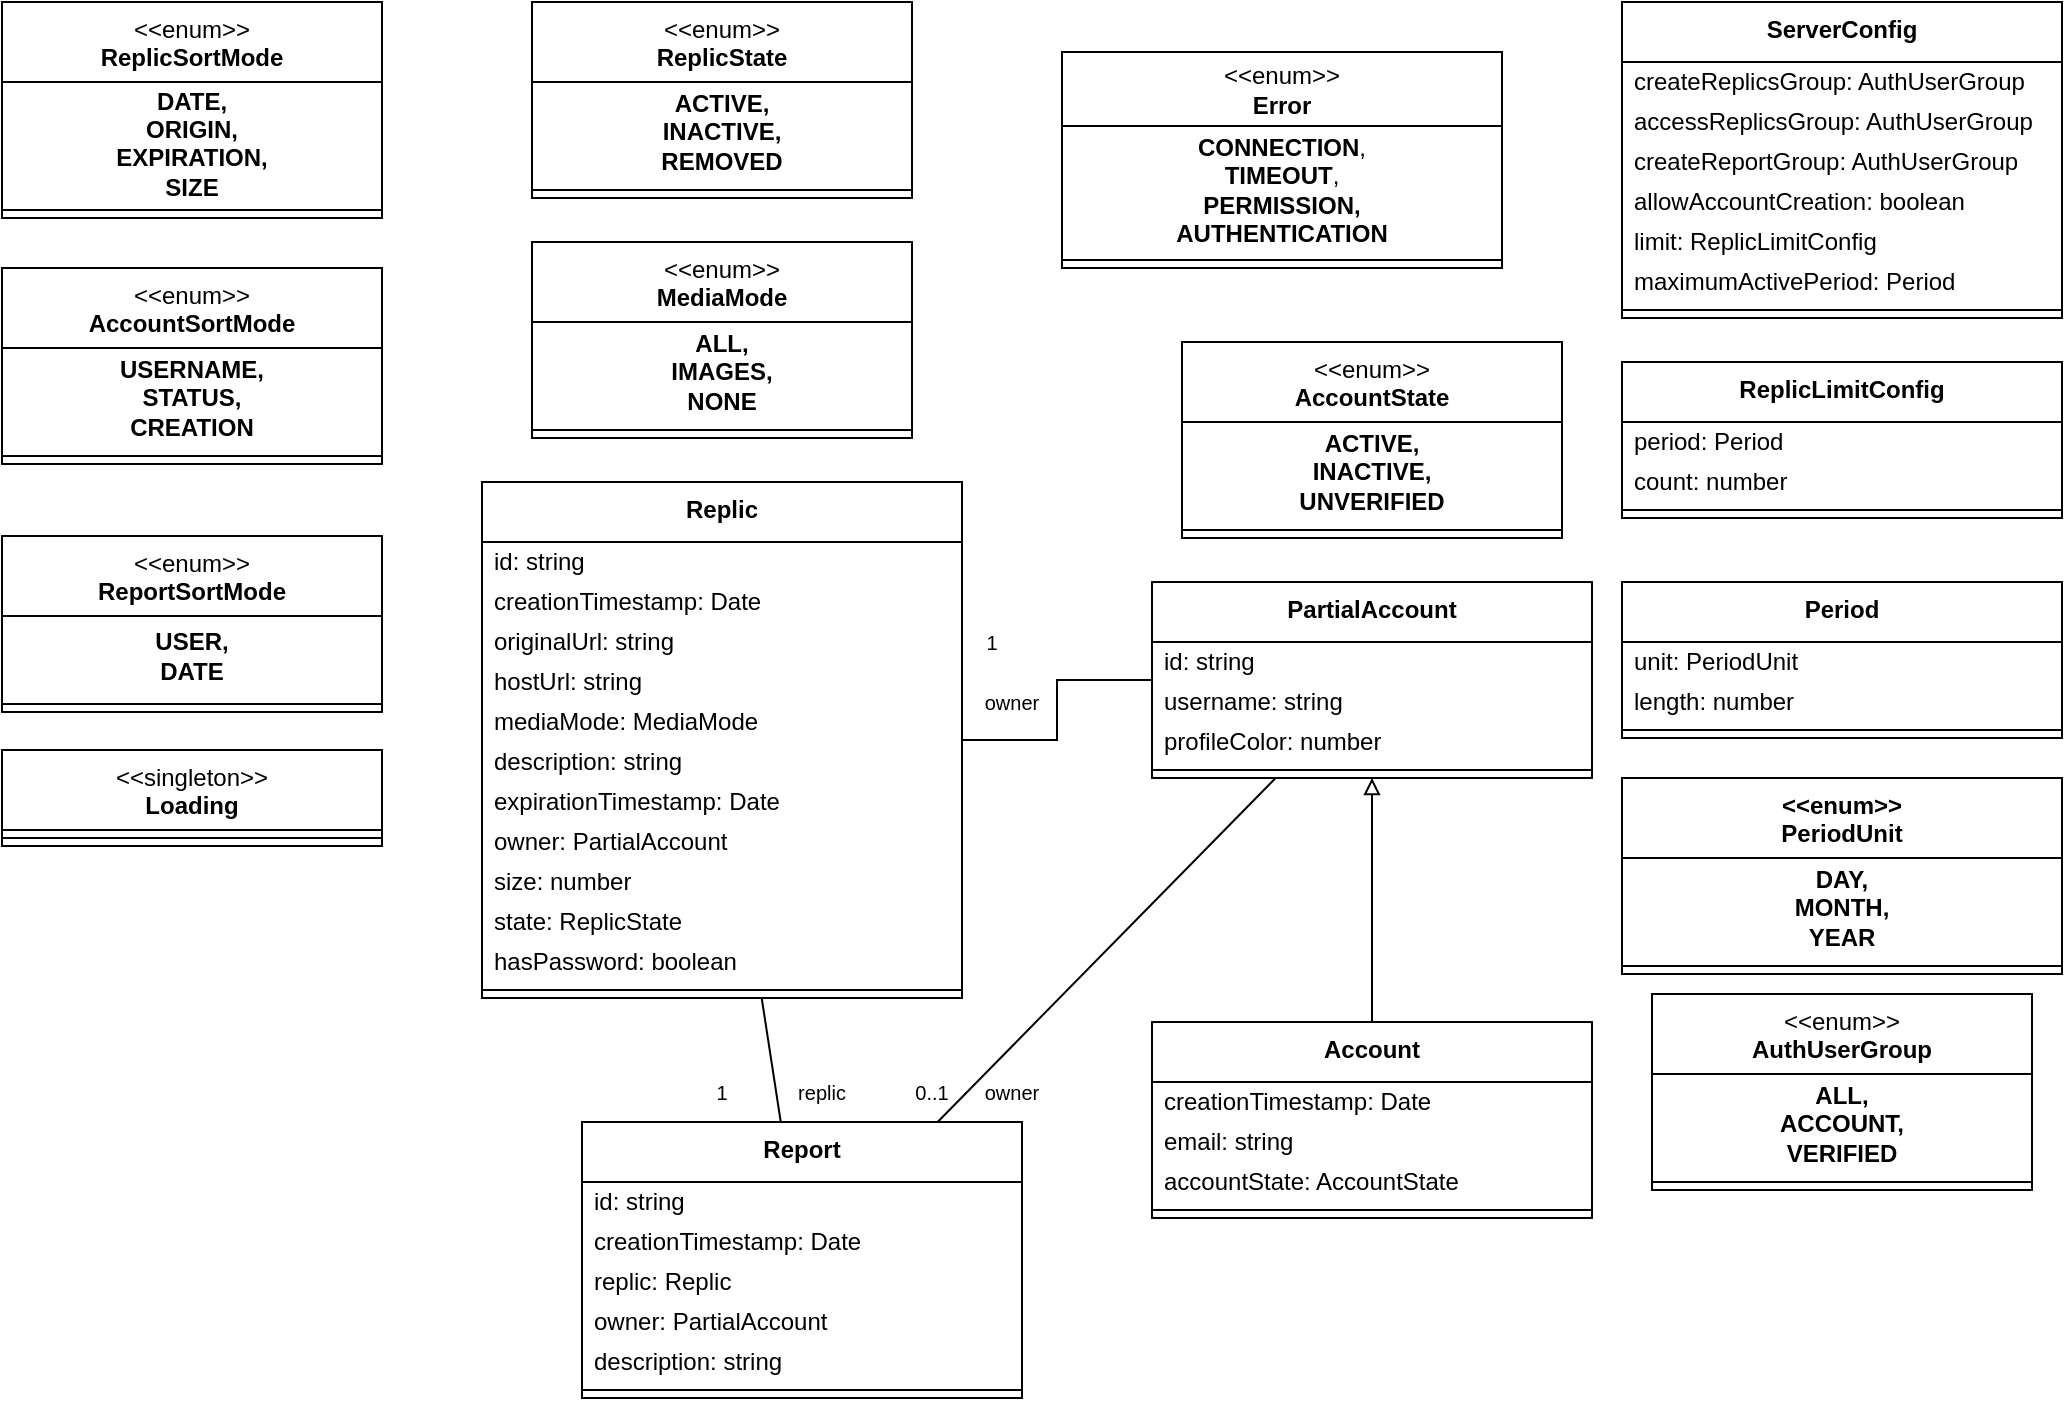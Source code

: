 <mxfile version="22.1.22" type="embed">
  <diagram name="Seite-1" id="tv3RCUC1lsHie5otSo7a">
    <mxGraphModel dx="1352" dy="800" grid="1" gridSize="10" guides="1" tooltips="1" connect="1" arrows="1" fold="1" page="1" pageScale="1" pageWidth="1169" pageHeight="827" math="0" shadow="0">
      <root>
        <mxCell id="0" />
        <mxCell id="1" parent="0" />
        <mxCell id="cdNhLWD77G-AtBXqMV7C-9" style="edgeStyle=orthogonalEdgeStyle;rounded=0;orthogonalLoop=1;jettySize=auto;html=1;endArrow=none;endFill=0;" parent="1" source="cdNhLWD77G-AtBXqMV7C-85" target="cdNhLWD77G-AtBXqMV7C-21" edge="1">
          <mxGeometry relative="1" as="geometry">
            <Array as="points" />
            <mxPoint x="485" y="425.0" as="sourcePoint" />
          </mxGeometry>
        </mxCell>
        <mxCell id="cdNhLWD77G-AtBXqMV7C-14" value="&lt;div&gt;&amp;lt;&amp;lt;enum&amp;gt;&amp;gt;&lt;/div&gt;&lt;div&gt;&lt;b&gt;ReplicState&lt;/b&gt;&lt;/div&gt;" style="swimlane;fontStyle=0;align=center;verticalAlign=top;childLayout=stackLayout;horizontal=1;startSize=40;horizontalStack=0;resizeParent=1;resizeParentMax=0;resizeLast=0;collapsible=0;marginBottom=0;html=1;whiteSpace=wrap;" parent="1" vertex="1">
          <mxGeometry x="305" y="40" width="190" height="98" as="geometry" />
        </mxCell>
        <mxCell id="cdNhLWD77G-AtBXqMV7C-15" value="&lt;div&gt;ACTIVE,&lt;/div&gt;&lt;div&gt;INACTIVE,&lt;/div&gt;&lt;div&gt;REMOVED&lt;/div&gt;" style="text;html=1;strokeColor=none;fillColor=none;align=center;verticalAlign=middle;spacingLeft=4;spacingRight=4;overflow=hidden;rotatable=0;points=[[0,0.5],[1,0.5]];portConstraint=eastwest;whiteSpace=wrap;fontStyle=1" parent="cdNhLWD77G-AtBXqMV7C-14" vertex="1">
          <mxGeometry y="40" width="190" height="50" as="geometry" />
        </mxCell>
        <mxCell id="cdNhLWD77G-AtBXqMV7C-16" value="" style="line;strokeWidth=1;fillColor=none;align=left;verticalAlign=middle;spacingTop=-1;spacingLeft=3;spacingRight=3;rotatable=0;labelPosition=right;points=[];portConstraint=eastwest;" parent="cdNhLWD77G-AtBXqMV7C-14" vertex="1">
          <mxGeometry y="90" width="190" height="8" as="geometry" />
        </mxCell>
        <mxCell id="cdNhLWD77G-AtBXqMV7C-17" value="&lt;div&gt;&amp;lt;&amp;lt;enum&amp;gt;&amp;gt;&lt;/div&gt;&lt;div&gt;&lt;b&gt;MediaMode&lt;/b&gt;&lt;/div&gt;" style="swimlane;fontStyle=0;align=center;verticalAlign=top;childLayout=stackLayout;horizontal=1;startSize=40;horizontalStack=0;resizeParent=1;resizeParentMax=0;resizeLast=0;collapsible=0;marginBottom=0;html=1;whiteSpace=wrap;" parent="1" vertex="1">
          <mxGeometry x="305" y="160" width="190" height="98" as="geometry" />
        </mxCell>
        <mxCell id="cdNhLWD77G-AtBXqMV7C-18" value="&lt;div&gt;ALL,&lt;/div&gt;&lt;div&gt;IMAGES,&lt;/div&gt;&lt;div&gt;NONE&lt;/div&gt;" style="text;html=1;strokeColor=none;fillColor=none;align=center;verticalAlign=middle;spacingLeft=4;spacingRight=4;overflow=hidden;rotatable=0;points=[[0,0.5],[1,0.5]];portConstraint=eastwest;whiteSpace=wrap;fontStyle=1" parent="cdNhLWD77G-AtBXqMV7C-17" vertex="1">
          <mxGeometry y="40" width="190" height="50" as="geometry" />
        </mxCell>
        <mxCell id="cdNhLWD77G-AtBXqMV7C-19" value="" style="line;strokeWidth=1;fillColor=none;align=left;verticalAlign=middle;spacingTop=-1;spacingLeft=3;spacingRight=3;rotatable=0;labelPosition=right;points=[];portConstraint=eastwest;" parent="cdNhLWD77G-AtBXqMV7C-17" vertex="1">
          <mxGeometry y="90" width="190" height="8" as="geometry" />
        </mxCell>
        <mxCell id="cdNhLWD77G-AtBXqMV7C-21" value="&lt;b&gt;PartialAccount&lt;/b&gt;" style="swimlane;fontStyle=0;align=center;verticalAlign=top;childLayout=stackLayout;horizontal=1;startSize=30;horizontalStack=0;resizeParent=1;resizeParentMax=0;resizeLast=0;collapsible=0;marginBottom=0;html=1;whiteSpace=wrap;" parent="1" vertex="1">
          <mxGeometry x="615" y="330" width="220" height="98" as="geometry" />
        </mxCell>
        <mxCell id="cdNhLWD77G-AtBXqMV7C-22" value="id: string" style="text;html=1;strokeColor=none;fillColor=none;align=left;verticalAlign=middle;spacingLeft=4;spacingRight=4;overflow=hidden;rotatable=0;points=[[0,0.5],[1,0.5]];portConstraint=eastwest;whiteSpace=wrap;" parent="cdNhLWD77G-AtBXqMV7C-21" vertex="1">
          <mxGeometry y="30" width="220" height="20" as="geometry" />
        </mxCell>
        <mxCell id="cdNhLWD77G-AtBXqMV7C-25" value="username: string" style="text;html=1;strokeColor=none;fillColor=none;align=left;verticalAlign=middle;spacingLeft=4;spacingRight=4;overflow=hidden;rotatable=0;points=[[0,0.5],[1,0.5]];portConstraint=eastwest;whiteSpace=wrap;" parent="cdNhLWD77G-AtBXqMV7C-21" vertex="1">
          <mxGeometry y="50" width="220" height="20" as="geometry" />
        </mxCell>
        <mxCell id="cdNhLWD77G-AtBXqMV7C-28" value="profileColor: number" style="text;html=1;strokeColor=none;fillColor=none;align=left;verticalAlign=middle;spacingLeft=4;spacingRight=4;overflow=hidden;rotatable=0;points=[[0,0.5],[1,0.5]];portConstraint=eastwest;whiteSpace=wrap;" parent="cdNhLWD77G-AtBXqMV7C-21" vertex="1">
          <mxGeometry y="70" width="220" height="20" as="geometry" />
        </mxCell>
        <mxCell id="cdNhLWD77G-AtBXqMV7C-29" value="" style="line;strokeWidth=1;fillColor=none;align=left;verticalAlign=middle;spacingTop=-1;spacingLeft=3;spacingRight=3;rotatable=0;labelPosition=right;points=[];portConstraint=eastwest;" parent="cdNhLWD77G-AtBXqMV7C-21" vertex="1">
          <mxGeometry y="90" width="220" height="8" as="geometry" />
        </mxCell>
        <mxCell id="cdNhLWD77G-AtBXqMV7C-30" value="&lt;div&gt;&amp;lt;&amp;lt;enum&amp;gt;&amp;gt;&lt;/div&gt;&lt;div&gt;&lt;b&gt;AccountState&lt;/b&gt;&lt;/div&gt;" style="swimlane;fontStyle=0;align=center;verticalAlign=top;childLayout=stackLayout;horizontal=1;startSize=40;horizontalStack=0;resizeParent=1;resizeParentMax=0;resizeLast=0;collapsible=0;marginBottom=0;html=1;whiteSpace=wrap;" parent="1" vertex="1">
          <mxGeometry x="630" y="210" width="190" height="98" as="geometry" />
        </mxCell>
        <mxCell id="cdNhLWD77G-AtBXqMV7C-31" value="&lt;div&gt;ACTIVE,&lt;/div&gt;&lt;div&gt;INACTIVE,&lt;/div&gt;&lt;div&gt;UNVERIFIED&lt;/div&gt;" style="text;html=1;strokeColor=none;fillColor=none;align=center;verticalAlign=middle;spacingLeft=4;spacingRight=4;overflow=hidden;rotatable=0;points=[[0,0.5],[1,0.5]];portConstraint=eastwest;whiteSpace=wrap;fontStyle=1" parent="cdNhLWD77G-AtBXqMV7C-30" vertex="1">
          <mxGeometry y="40" width="190" height="50" as="geometry" />
        </mxCell>
        <mxCell id="cdNhLWD77G-AtBXqMV7C-32" value="" style="line;strokeWidth=1;fillColor=none;align=left;verticalAlign=middle;spacingTop=-1;spacingLeft=3;spacingRight=3;rotatable=0;labelPosition=right;points=[];portConstraint=eastwest;" parent="cdNhLWD77G-AtBXqMV7C-30" vertex="1">
          <mxGeometry y="90" width="190" height="8" as="geometry" />
        </mxCell>
        <mxCell id="cdNhLWD77G-AtBXqMV7C-46" style="rounded=0;orthogonalLoop=1;jettySize=auto;html=1;endArrow=none;endFill=0;" parent="1" source="cdNhLWD77G-AtBXqMV7C-48" target="cdNhLWD77G-AtBXqMV7C-21" edge="1">
          <mxGeometry relative="1" as="geometry" />
        </mxCell>
        <mxCell id="cdNhLWD77G-AtBXqMV7C-47" style="rounded=0;orthogonalLoop=1;jettySize=auto;html=1;endArrow=none;endFill=0;" parent="1" source="cdNhLWD77G-AtBXqMV7C-48" target="cdNhLWD77G-AtBXqMV7C-85" edge="1">
          <mxGeometry relative="1" as="geometry">
            <mxPoint x="412.864" y="433" as="targetPoint" />
          </mxGeometry>
        </mxCell>
        <mxCell id="cdNhLWD77G-AtBXqMV7C-48" value="&lt;b&gt;Report&lt;/b&gt;" style="swimlane;fontStyle=0;align=center;verticalAlign=top;childLayout=stackLayout;horizontal=1;startSize=30;horizontalStack=0;resizeParent=1;resizeParentMax=0;resizeLast=0;collapsible=0;marginBottom=0;html=1;whiteSpace=wrap;" parent="1" vertex="1">
          <mxGeometry x="330" y="600" width="220" height="138" as="geometry" />
        </mxCell>
        <mxCell id="cdNhLWD77G-AtBXqMV7C-49" value="id: string" style="text;html=1;strokeColor=none;fillColor=none;align=left;verticalAlign=middle;spacingLeft=4;spacingRight=4;overflow=hidden;rotatable=0;points=[[0,0.5],[1,0.5]];portConstraint=eastwest;whiteSpace=wrap;" parent="cdNhLWD77G-AtBXqMV7C-48" vertex="1">
          <mxGeometry y="30" width="220" height="20" as="geometry" />
        </mxCell>
        <mxCell id="cdNhLWD77G-AtBXqMV7C-50" value="creationTimestamp: Date" style="text;html=1;strokeColor=none;fillColor=none;align=left;verticalAlign=middle;spacingLeft=4;spacingRight=4;overflow=hidden;rotatable=0;points=[[0,0.5],[1,0.5]];portConstraint=eastwest;whiteSpace=wrap;" parent="cdNhLWD77G-AtBXqMV7C-48" vertex="1">
          <mxGeometry y="50" width="220" height="20" as="geometry" />
        </mxCell>
        <mxCell id="cdNhLWD77G-AtBXqMV7C-51" value="replic: Replic " style="text;html=1;strokeColor=none;fillColor=none;align=left;verticalAlign=middle;spacingLeft=4;spacingRight=4;overflow=hidden;rotatable=0;points=[[0,0.5],[1,0.5]];portConstraint=eastwest;whiteSpace=wrap;" parent="cdNhLWD77G-AtBXqMV7C-48" vertex="1">
          <mxGeometry y="70" width="220" height="20" as="geometry" />
        </mxCell>
        <mxCell id="cdNhLWD77G-AtBXqMV7C-52" value="owner: PartialAccount" style="text;html=1;strokeColor=none;fillColor=none;align=left;verticalAlign=middle;spacingLeft=4;spacingRight=4;overflow=hidden;rotatable=0;points=[[0,0.5],[1,0.5]];portConstraint=eastwest;whiteSpace=wrap;" parent="cdNhLWD77G-AtBXqMV7C-48" vertex="1">
          <mxGeometry y="90" width="220" height="20" as="geometry" />
        </mxCell>
        <mxCell id="cdNhLWD77G-AtBXqMV7C-53" value="description: string" style="text;html=1;strokeColor=none;fillColor=none;align=left;verticalAlign=middle;spacingLeft=4;spacingRight=4;overflow=hidden;rotatable=0;points=[[0,0.5],[1,0.5]];portConstraint=eastwest;whiteSpace=wrap;" parent="cdNhLWD77G-AtBXqMV7C-48" vertex="1">
          <mxGeometry y="110" width="220" height="20" as="geometry" />
        </mxCell>
        <mxCell id="cdNhLWD77G-AtBXqMV7C-54" value="" style="line;strokeWidth=1;fillColor=none;align=left;verticalAlign=middle;spacingTop=-1;spacingLeft=3;spacingRight=3;rotatable=0;labelPosition=right;points=[];portConstraint=eastwest;" parent="cdNhLWD77G-AtBXqMV7C-48" vertex="1">
          <mxGeometry y="130" width="220" height="8" as="geometry" />
        </mxCell>
        <mxCell id="cdNhLWD77G-AtBXqMV7C-55" value="&lt;div&gt;&amp;lt;&amp;lt;enum&amp;gt;&amp;gt;&lt;/div&gt;&lt;div&gt;&lt;b&gt;AuthUserGroup&lt;/b&gt;&lt;/div&gt;" style="swimlane;fontStyle=0;align=center;verticalAlign=top;childLayout=stackLayout;horizontal=1;startSize=40;horizontalStack=0;resizeParent=1;resizeParentMax=0;resizeLast=0;collapsible=0;marginBottom=0;html=1;whiteSpace=wrap;" parent="1" vertex="1">
          <mxGeometry x="865" y="536" width="190" height="98" as="geometry" />
        </mxCell>
        <mxCell id="cdNhLWD77G-AtBXqMV7C-56" value="&lt;div&gt;ALL,&lt;/div&gt;&lt;div&gt;ACCOUNT,&lt;/div&gt;&lt;div&gt;VERIFIED&lt;/div&gt;" style="text;html=1;strokeColor=none;fillColor=none;align=center;verticalAlign=middle;spacingLeft=4;spacingRight=4;overflow=hidden;rotatable=0;points=[[0,0.5],[1,0.5]];portConstraint=eastwest;whiteSpace=wrap;fontStyle=1" parent="cdNhLWD77G-AtBXqMV7C-55" vertex="1">
          <mxGeometry y="40" width="190" height="50" as="geometry" />
        </mxCell>
        <mxCell id="cdNhLWD77G-AtBXqMV7C-57" value="" style="line;strokeWidth=1;fillColor=none;align=left;verticalAlign=middle;spacingTop=-1;spacingLeft=3;spacingRight=3;rotatable=0;labelPosition=right;points=[];portConstraint=eastwest;" parent="cdNhLWD77G-AtBXqMV7C-55" vertex="1">
          <mxGeometry y="90" width="190" height="8" as="geometry" />
        </mxCell>
        <mxCell id="cdNhLWD77G-AtBXqMV7C-58" value="&lt;b&gt;ReplicLimitConfig&lt;/b&gt;" style="swimlane;fontStyle=0;align=center;verticalAlign=top;childLayout=stackLayout;horizontal=1;startSize=30;horizontalStack=0;resizeParent=1;resizeParentMax=0;resizeLast=0;collapsible=0;marginBottom=0;html=1;whiteSpace=wrap;" parent="1" vertex="1">
          <mxGeometry x="850" y="220" width="220" height="78" as="geometry" />
        </mxCell>
        <mxCell id="xpUu_JZxGXVtoIzc_uhQ-1" value="period: Period" style="text;html=1;strokeColor=none;fillColor=none;align=left;verticalAlign=middle;spacingLeft=4;spacingRight=4;overflow=hidden;rotatable=0;points=[[0,0.5],[1,0.5]];portConstraint=eastwest;whiteSpace=wrap;" parent="cdNhLWD77G-AtBXqMV7C-58" vertex="1">
          <mxGeometry y="30" width="220" height="20" as="geometry" />
        </mxCell>
        <mxCell id="cdNhLWD77G-AtBXqMV7C-60" value="count: number" style="text;html=1;strokeColor=none;fillColor=none;align=left;verticalAlign=middle;spacingLeft=4;spacingRight=4;overflow=hidden;rotatable=0;points=[[0,0.5],[1,0.5]];portConstraint=eastwest;whiteSpace=wrap;" parent="cdNhLWD77G-AtBXqMV7C-58" vertex="1">
          <mxGeometry y="50" width="220" height="20" as="geometry" />
        </mxCell>
        <mxCell id="cdNhLWD77G-AtBXqMV7C-61" value="" style="line;strokeWidth=1;fillColor=none;align=left;verticalAlign=middle;spacingTop=-1;spacingLeft=3;spacingRight=3;rotatable=0;labelPosition=right;points=[];portConstraint=eastwest;" parent="cdNhLWD77G-AtBXqMV7C-58" vertex="1">
          <mxGeometry y="70" width="220" height="8" as="geometry" />
        </mxCell>
        <mxCell id="cdNhLWD77G-AtBXqMV7C-62" value="&lt;b&gt;ServerConfig&lt;/b&gt;" style="swimlane;fontStyle=0;align=center;verticalAlign=top;childLayout=stackLayout;horizontal=1;startSize=30;horizontalStack=0;resizeParent=1;resizeParentMax=0;resizeLast=0;collapsible=0;marginBottom=0;html=1;whiteSpace=wrap;" parent="1" vertex="1">
          <mxGeometry x="850" y="40" width="220" height="158" as="geometry" />
        </mxCell>
        <mxCell id="cdNhLWD77G-AtBXqMV7C-63" value="createReplicsGroup: AuthUserGroup" style="text;html=1;strokeColor=none;fillColor=none;align=left;verticalAlign=middle;spacingLeft=4;spacingRight=4;overflow=hidden;rotatable=0;points=[[0,0.5],[1,0.5]];portConstraint=eastwest;whiteSpace=wrap;" parent="cdNhLWD77G-AtBXqMV7C-62" vertex="1">
          <mxGeometry y="30" width="220" height="20" as="geometry" />
        </mxCell>
        <mxCell id="cdNhLWD77G-AtBXqMV7C-64" value="accessReplicsGroup: AuthUserGroup" style="text;html=1;strokeColor=none;fillColor=none;align=left;verticalAlign=middle;spacingLeft=4;spacingRight=4;overflow=hidden;rotatable=0;points=[[0,0.5],[1,0.5]];portConstraint=eastwest;whiteSpace=wrap;" parent="cdNhLWD77G-AtBXqMV7C-62" vertex="1">
          <mxGeometry y="50" width="220" height="20" as="geometry" />
        </mxCell>
        <mxCell id="cdNhLWD77G-AtBXqMV7C-65" value="createReportGroup: AuthUserGroup" style="text;html=1;strokeColor=none;fillColor=none;align=left;verticalAlign=middle;spacingLeft=4;spacingRight=4;overflow=hidden;rotatable=0;points=[[0,0.5],[1,0.5]];portConstraint=eastwest;whiteSpace=wrap;" parent="cdNhLWD77G-AtBXqMV7C-62" vertex="1">
          <mxGeometry y="70" width="220" height="20" as="geometry" />
        </mxCell>
        <mxCell id="cdNhLWD77G-AtBXqMV7C-66" value="allowAccountCreation: boolean" style="text;html=1;strokeColor=none;fillColor=none;align=left;verticalAlign=middle;spacingLeft=4;spacingRight=4;overflow=hidden;rotatable=0;points=[[0,0.5],[1,0.5]];portConstraint=eastwest;whiteSpace=wrap;" parent="cdNhLWD77G-AtBXqMV7C-62" vertex="1">
          <mxGeometry y="90" width="220" height="20" as="geometry" />
        </mxCell>
        <mxCell id="cdNhLWD77G-AtBXqMV7C-67" value="limit: ReplicLimitConfig" style="text;html=1;strokeColor=none;fillColor=none;align=left;verticalAlign=middle;spacingLeft=4;spacingRight=4;overflow=hidden;rotatable=0;points=[[0,0.5],[1,0.5]];portConstraint=eastwest;whiteSpace=wrap;" parent="cdNhLWD77G-AtBXqMV7C-62" vertex="1">
          <mxGeometry y="110" width="220" height="20" as="geometry" />
        </mxCell>
        <mxCell id="cdNhLWD77G-AtBXqMV7C-68" value="maximumActivePeriod: Period" style="text;html=1;strokeColor=none;fillColor=none;align=left;verticalAlign=middle;spacingLeft=4;spacingRight=4;overflow=hidden;rotatable=0;points=[[0,0.5],[1,0.5]];portConstraint=eastwest;whiteSpace=wrap;" parent="cdNhLWD77G-AtBXqMV7C-62" vertex="1">
          <mxGeometry y="130" width="220" height="20" as="geometry" />
        </mxCell>
        <mxCell id="cdNhLWD77G-AtBXqMV7C-69" value="" style="line;strokeWidth=1;fillColor=none;align=left;verticalAlign=middle;spacingTop=-1;spacingLeft=3;spacingRight=3;rotatable=0;labelPosition=right;points=[];portConstraint=eastwest;" parent="cdNhLWD77G-AtBXqMV7C-62" vertex="1">
          <mxGeometry y="150" width="220" height="8" as="geometry" />
        </mxCell>
        <mxCell id="cdNhLWD77G-AtBXqMV7C-72" value="1" style="text;html=1;align=center;verticalAlign=middle;whiteSpace=wrap;rounded=0;fontSize=10;" parent="1" vertex="1">
          <mxGeometry x="520" y="345" width="30" height="30" as="geometry" />
        </mxCell>
        <mxCell id="cdNhLWD77G-AtBXqMV7C-73" value="owner" style="text;html=1;align=center;verticalAlign=middle;whiteSpace=wrap;rounded=0;fontSize=10;" parent="1" vertex="1">
          <mxGeometry x="520" y="375" width="50" height="30" as="geometry" />
        </mxCell>
        <mxCell id="cdNhLWD77G-AtBXqMV7C-78" value="0..1" style="text;html=1;align=center;verticalAlign=middle;whiteSpace=wrap;rounded=0;fontSize=10;" parent="1" vertex="1">
          <mxGeometry x="489.5" y="570" width="30" height="30" as="geometry" />
        </mxCell>
        <mxCell id="cdNhLWD77G-AtBXqMV7C-79" value="owner" style="text;html=1;align=center;verticalAlign=middle;whiteSpace=wrap;rounded=0;fontSize=10;" parent="1" vertex="1">
          <mxGeometry x="520" y="570" width="50" height="30" as="geometry" />
        </mxCell>
        <mxCell id="cdNhLWD77G-AtBXqMV7C-80" value="1" style="text;html=1;align=center;verticalAlign=middle;whiteSpace=wrap;rounded=0;fontSize=10;" parent="1" vertex="1">
          <mxGeometry x="385" y="570" width="30" height="30" as="geometry" />
        </mxCell>
        <mxCell id="cdNhLWD77G-AtBXqMV7C-81" value="replic" style="text;html=1;align=center;verticalAlign=middle;whiteSpace=wrap;rounded=0;fontSize=10;" parent="1" vertex="1">
          <mxGeometry x="425" y="570" width="50" height="30" as="geometry" />
        </mxCell>
        <mxCell id="cdNhLWD77G-AtBXqMV7C-85" value="&lt;b&gt;Replic&lt;/b&gt;" style="swimlane;fontStyle=0;align=center;verticalAlign=top;childLayout=stackLayout;horizontal=1;startSize=30;horizontalStack=0;resizeParent=1;resizeParentMax=0;resizeLast=0;collapsible=0;marginBottom=0;html=1;whiteSpace=wrap;" parent="1" vertex="1">
          <mxGeometry x="280" y="280" width="240" height="258" as="geometry" />
        </mxCell>
        <mxCell id="cdNhLWD77G-AtBXqMV7C-86" value="id: string" style="text;html=1;strokeColor=none;fillColor=none;align=left;verticalAlign=middle;spacingLeft=4;spacingRight=4;overflow=hidden;rotatable=0;points=[[0,0.5],[1,0.5]];portConstraint=eastwest;whiteSpace=wrap;" parent="cdNhLWD77G-AtBXqMV7C-85" vertex="1">
          <mxGeometry y="30" width="240" height="20" as="geometry" />
        </mxCell>
        <mxCell id="cdNhLWD77G-AtBXqMV7C-87" value="creationTimestamp: Date" style="text;html=1;strokeColor=none;fillColor=none;align=left;verticalAlign=middle;spacingLeft=4;spacingRight=4;overflow=hidden;rotatable=0;points=[[0,0.5],[1,0.5]];portConstraint=eastwest;whiteSpace=wrap;" parent="cdNhLWD77G-AtBXqMV7C-85" vertex="1">
          <mxGeometry y="50" width="240" height="20" as="geometry" />
        </mxCell>
        <mxCell id="cdNhLWD77G-AtBXqMV7C-88" value="originalUrl: string" style="text;html=1;strokeColor=none;fillColor=none;align=left;verticalAlign=middle;spacingLeft=4;spacingRight=4;overflow=hidden;rotatable=0;points=[[0,0.5],[1,0.5]];portConstraint=eastwest;whiteSpace=wrap;" parent="cdNhLWD77G-AtBXqMV7C-85" vertex="1">
          <mxGeometry y="70" width="240" height="20" as="geometry" />
        </mxCell>
        <mxCell id="cdNhLWD77G-AtBXqMV7C-109" value="hostUrl: string" style="text;html=1;strokeColor=none;fillColor=none;align=left;verticalAlign=middle;spacingLeft=4;spacingRight=4;overflow=hidden;rotatable=0;points=[[0,0.5],[1,0.5]];portConstraint=eastwest;whiteSpace=wrap;" parent="cdNhLWD77G-AtBXqMV7C-85" vertex="1">
          <mxGeometry y="90" width="240" height="20" as="geometry" />
        </mxCell>
        <mxCell id="cdNhLWD77G-AtBXqMV7C-89" value="mediaMode: MediaMode " style="text;html=1;strokeColor=none;fillColor=none;align=left;verticalAlign=middle;spacingLeft=4;spacingRight=4;overflow=hidden;rotatable=0;points=[[0,0.5],[1,0.5]];portConstraint=eastwest;whiteSpace=wrap;" parent="cdNhLWD77G-AtBXqMV7C-85" vertex="1">
          <mxGeometry y="110" width="240" height="20" as="geometry" />
        </mxCell>
        <mxCell id="cdNhLWD77G-AtBXqMV7C-90" value="description: string" style="text;html=1;strokeColor=none;fillColor=none;align=left;verticalAlign=middle;spacingLeft=4;spacingRight=4;overflow=hidden;rotatable=0;points=[[0,0.5],[1,0.5]];portConstraint=eastwest;whiteSpace=wrap;" parent="cdNhLWD77G-AtBXqMV7C-85" vertex="1">
          <mxGeometry y="130" width="240" height="20" as="geometry" />
        </mxCell>
        <mxCell id="cdNhLWD77G-AtBXqMV7C-91" value="expirationTimestamp: Date" style="text;html=1;strokeColor=none;fillColor=none;align=left;verticalAlign=middle;spacingLeft=4;spacingRight=4;overflow=hidden;rotatable=0;points=[[0,0.5],[1,0.5]];portConstraint=eastwest;whiteSpace=wrap;" parent="cdNhLWD77G-AtBXqMV7C-85" vertex="1">
          <mxGeometry y="150" width="240" height="20" as="geometry" />
        </mxCell>
        <mxCell id="cdNhLWD77G-AtBXqMV7C-93" value="owner: PartialAccount" style="text;html=1;strokeColor=none;fillColor=none;align=left;verticalAlign=middle;spacingLeft=4;spacingRight=4;overflow=hidden;rotatable=0;points=[[0,0.5],[1,0.5]];portConstraint=eastwest;whiteSpace=wrap;" parent="cdNhLWD77G-AtBXqMV7C-85" vertex="1">
          <mxGeometry y="170" width="240" height="20" as="geometry" />
        </mxCell>
        <mxCell id="cdNhLWD77G-AtBXqMV7C-110" value="size: number" style="text;html=1;strokeColor=none;fillColor=none;align=left;verticalAlign=middle;spacingLeft=4;spacingRight=4;overflow=hidden;rotatable=0;points=[[0,0.5],[1,0.5]];portConstraint=eastwest;whiteSpace=wrap;" parent="cdNhLWD77G-AtBXqMV7C-85" vertex="1">
          <mxGeometry y="190" width="240" height="20" as="geometry" />
        </mxCell>
        <mxCell id="cdNhLWD77G-AtBXqMV7C-12" value="state: ReplicState" style="text;html=1;strokeColor=none;fillColor=none;align=left;verticalAlign=middle;spacingLeft=4;spacingRight=4;overflow=hidden;rotatable=0;points=[[0,0.5],[1,0.5]];portConstraint=eastwest;whiteSpace=wrap;" parent="cdNhLWD77G-AtBXqMV7C-85" vertex="1">
          <mxGeometry y="210" width="240" height="20" as="geometry" />
        </mxCell>
        <mxCell id="p83KfR1RLLk_OVVpQxci-1" value="hasPassword: boolean" style="text;html=1;strokeColor=none;fillColor=none;align=left;verticalAlign=middle;spacingLeft=4;spacingRight=4;overflow=hidden;rotatable=0;points=[[0,0.5],[1,0.5]];portConstraint=eastwest;whiteSpace=wrap;" parent="cdNhLWD77G-AtBXqMV7C-85" vertex="1">
          <mxGeometry y="230" width="240" height="20" as="geometry" />
        </mxCell>
        <mxCell id="cdNhLWD77G-AtBXqMV7C-94" value="" style="line;strokeWidth=1;fillColor=none;align=left;verticalAlign=middle;spacingTop=-1;spacingLeft=3;spacingRight=3;rotatable=0;labelPosition=right;points=[];portConstraint=eastwest;" parent="cdNhLWD77G-AtBXqMV7C-85" vertex="1">
          <mxGeometry y="250" width="240" height="8" as="geometry" />
        </mxCell>
        <mxCell id="cdNhLWD77G-AtBXqMV7C-95" value="&lt;div&gt;&lt;b&gt;&amp;lt;&amp;lt;enum&amp;gt;&amp;gt;&lt;/b&gt;&lt;/div&gt;&lt;div&gt;&lt;b&gt;PeriodUnit&lt;/b&gt;&lt;/div&gt;" style="swimlane;fontStyle=0;align=center;verticalAlign=top;childLayout=stackLayout;horizontal=1;startSize=40;horizontalStack=0;resizeParent=1;resizeParentMax=0;resizeLast=0;collapsible=0;marginBottom=0;html=1;whiteSpace=wrap;" parent="1" vertex="1">
          <mxGeometry x="850" y="428" width="220" height="98" as="geometry" />
        </mxCell>
        <mxCell id="cdNhLWD77G-AtBXqMV7C-99" value="&lt;div&gt;&lt;b&gt;DAY,&lt;/b&gt;&lt;/div&gt;&lt;div&gt;&lt;b&gt;MONTH,&lt;/b&gt;&lt;/div&gt;&lt;div&gt;&lt;b&gt;YEAR&lt;/b&gt;&lt;/div&gt;" style="text;html=1;strokeColor=none;fillColor=none;align=center;verticalAlign=middle;spacingLeft=4;spacingRight=4;overflow=hidden;rotatable=0;points=[[0,0.5],[1,0.5]];portConstraint=eastwest;whiteSpace=wrap;" parent="cdNhLWD77G-AtBXqMV7C-95" vertex="1">
          <mxGeometry y="40" width="220" height="50" as="geometry" />
        </mxCell>
        <mxCell id="cdNhLWD77G-AtBXqMV7C-98" value="" style="line;strokeWidth=1;fillColor=none;align=left;verticalAlign=middle;spacingTop=-1;spacingLeft=3;spacingRight=3;rotatable=0;labelPosition=right;points=[];portConstraint=eastwest;" parent="cdNhLWD77G-AtBXqMV7C-95" vertex="1">
          <mxGeometry y="90" width="220" height="8" as="geometry" />
        </mxCell>
        <mxCell id="cdNhLWD77G-AtBXqMV7C-108" style="edgeStyle=orthogonalEdgeStyle;rounded=0;orthogonalLoop=1;jettySize=auto;html=1;endArrow=block;endFill=0;" parent="1" source="cdNhLWD77G-AtBXqMV7C-100" target="cdNhLWD77G-AtBXqMV7C-21" edge="1">
          <mxGeometry relative="1" as="geometry" />
        </mxCell>
        <mxCell id="cdNhLWD77G-AtBXqMV7C-100" value="&lt;div&gt;&lt;b&gt;Account&lt;/b&gt;&lt;/div&gt;" style="swimlane;fontStyle=0;align=center;verticalAlign=top;childLayout=stackLayout;horizontal=1;startSize=30;horizontalStack=0;resizeParent=1;resizeParentMax=0;resizeLast=0;collapsible=0;marginBottom=0;html=1;whiteSpace=wrap;" parent="1" vertex="1">
          <mxGeometry x="615" y="550" width="220" height="98" as="geometry" />
        </mxCell>
        <mxCell id="cdNhLWD77G-AtBXqMV7C-102" value="creationTimestamp: Date" style="text;html=1;strokeColor=none;fillColor=none;align=left;verticalAlign=middle;spacingLeft=4;spacingRight=4;overflow=hidden;rotatable=0;points=[[0,0.5],[1,0.5]];portConstraint=eastwest;whiteSpace=wrap;" parent="cdNhLWD77G-AtBXqMV7C-100" vertex="1">
          <mxGeometry y="30" width="220" height="20" as="geometry" />
        </mxCell>
        <mxCell id="cdNhLWD77G-AtBXqMV7C-103" value="email: string" style="text;html=1;strokeColor=none;fillColor=none;align=left;verticalAlign=middle;spacingLeft=4;spacingRight=4;overflow=hidden;rotatable=0;points=[[0,0.5],[1,0.5]];portConstraint=eastwest;whiteSpace=wrap;" parent="cdNhLWD77G-AtBXqMV7C-100" vertex="1">
          <mxGeometry y="50" width="220" height="20" as="geometry" />
        </mxCell>
        <mxCell id="cdNhLWD77G-AtBXqMV7C-105" value="accountState: AccountState" style="text;html=1;strokeColor=none;fillColor=none;align=left;verticalAlign=middle;spacingLeft=4;spacingRight=4;overflow=hidden;rotatable=0;points=[[0,0.5],[1,0.5]];portConstraint=eastwest;whiteSpace=wrap;" parent="cdNhLWD77G-AtBXqMV7C-100" vertex="1">
          <mxGeometry y="70" width="220" height="20" as="geometry" />
        </mxCell>
        <mxCell id="cdNhLWD77G-AtBXqMV7C-107" value="" style="line;strokeWidth=1;fillColor=none;align=left;verticalAlign=middle;spacingTop=-1;spacingLeft=3;spacingRight=3;rotatable=0;labelPosition=right;points=[];portConstraint=eastwest;" parent="cdNhLWD77G-AtBXqMV7C-100" vertex="1">
          <mxGeometry y="90" width="220" height="8" as="geometry" />
        </mxCell>
        <mxCell id="DIssG6ZwWW1Vq6OyKpTf-4" value="&amp;lt;&amp;lt;enum&amp;gt;&amp;gt;&lt;div&gt;&lt;b&gt;Error&lt;/b&gt;&lt;/div&gt;" style="swimlane;fontStyle=0;align=center;verticalAlign=middle;childLayout=stackLayout;horizontal=1;startSize=37;horizontalStack=0;resizeParent=1;resizeParentMax=0;resizeLast=0;collapsible=0;marginBottom=0;html=1;whiteSpace=wrap;" parent="1" vertex="1">
          <mxGeometry x="570" y="65" width="220" height="108" as="geometry" />
        </mxCell>
        <mxCell id="DIssG6ZwWW1Vq6OyKpTf-5" value="&lt;div&gt;CONNECTION&lt;span style=&quot;font-weight: normal;&quot;&gt;,&lt;/span&gt;&lt;/div&gt;&lt;div&gt;TIMEOUT&lt;span style=&quot;font-weight: normal;&quot;&gt;,&lt;/span&gt;&lt;/div&gt;&lt;div&gt;PERMISSION,&lt;/div&gt;&lt;div&gt;AUTHENTICATION&lt;/div&gt;" style="text;html=1;strokeColor=none;fillColor=none;align=center;verticalAlign=middle;spacingLeft=4;spacingRight=4;overflow=hidden;rotatable=0;points=[[0,0.5],[1,0.5]];portConstraint=eastwest;whiteSpace=wrap;fontStyle=1" parent="DIssG6ZwWW1Vq6OyKpTf-4" vertex="1">
          <mxGeometry y="37" width="220" height="63" as="geometry" />
        </mxCell>
        <mxCell id="DIssG6ZwWW1Vq6OyKpTf-6" value="" style="line;strokeWidth=1;fillColor=none;align=left;verticalAlign=middle;spacingTop=-1;spacingLeft=3;spacingRight=3;rotatable=0;labelPosition=right;points=[];portConstraint=eastwest;" parent="DIssG6ZwWW1Vq6OyKpTf-4" vertex="1">
          <mxGeometry y="100" width="220" height="8" as="geometry" />
        </mxCell>
        <mxCell id="xfnoufCY69T8IwcypUgH-1" value="&lt;b&gt;Period&lt;/b&gt;" style="swimlane;fontStyle=0;align=center;verticalAlign=top;childLayout=stackLayout;horizontal=1;startSize=30;horizontalStack=0;resizeParent=1;resizeParentMax=0;resizeLast=0;collapsible=0;marginBottom=0;html=1;whiteSpace=wrap;" parent="1" vertex="1">
          <mxGeometry x="850" y="330" width="220" height="78" as="geometry" />
        </mxCell>
        <mxCell id="xfnoufCY69T8IwcypUgH-2" value="unit: PeriodUnit" style="text;html=1;strokeColor=none;fillColor=none;align=left;verticalAlign=middle;spacingLeft=4;spacingRight=4;overflow=hidden;rotatable=0;points=[[0,0.5],[1,0.5]];portConstraint=eastwest;whiteSpace=wrap;" parent="xfnoufCY69T8IwcypUgH-1" vertex="1">
          <mxGeometry y="30" width="220" height="20" as="geometry" />
        </mxCell>
        <mxCell id="xfnoufCY69T8IwcypUgH-3" value="length: number" style="text;html=1;strokeColor=none;fillColor=none;align=left;verticalAlign=middle;spacingLeft=4;spacingRight=4;overflow=hidden;rotatable=0;points=[[0,0.5],[1,0.5]];portConstraint=eastwest;whiteSpace=wrap;" parent="xfnoufCY69T8IwcypUgH-1" vertex="1">
          <mxGeometry y="50" width="220" height="20" as="geometry" />
        </mxCell>
        <mxCell id="xfnoufCY69T8IwcypUgH-5" value="" style="line;strokeWidth=1;fillColor=none;align=left;verticalAlign=middle;spacingTop=-1;spacingLeft=3;spacingRight=3;rotatable=0;labelPosition=right;points=[];portConstraint=eastwest;" parent="xfnoufCY69T8IwcypUgH-1" vertex="1">
          <mxGeometry y="70" width="220" height="8" as="geometry" />
        </mxCell>
        <mxCell id="2" value="&lt;div&gt;&amp;lt;&amp;lt;enum&amp;gt;&amp;gt;&lt;/div&gt;&lt;div&gt;&lt;b&gt;ReplicSortMode&lt;/b&gt;&lt;/div&gt;" style="swimlane;fontStyle=0;align=center;verticalAlign=top;childLayout=stackLayout;horizontal=1;startSize=40;horizontalStack=0;resizeParent=1;resizeParentMax=0;resizeLast=0;collapsible=0;marginBottom=0;html=1;whiteSpace=wrap;" vertex="1" parent="1">
          <mxGeometry x="40" y="40" width="190" height="108" as="geometry" />
        </mxCell>
        <mxCell id="3" value="&lt;div&gt;DATE,&lt;/div&gt;&lt;div&gt;ORIGIN,&lt;/div&gt;&lt;div&gt;EXPIRATION,&lt;/div&gt;&lt;div&gt;SIZE&lt;/div&gt;" style="text;html=1;strokeColor=none;fillColor=none;align=center;verticalAlign=middle;spacingLeft=4;spacingRight=4;overflow=hidden;rotatable=0;points=[[0,0.5],[1,0.5]];portConstraint=eastwest;whiteSpace=wrap;fontStyle=1" vertex="1" parent="2">
          <mxGeometry y="40" width="190" height="60" as="geometry" />
        </mxCell>
        <mxCell id="4" value="" style="line;strokeWidth=1;fillColor=none;align=left;verticalAlign=middle;spacingTop=-1;spacingLeft=3;spacingRight=3;rotatable=0;labelPosition=right;points=[];portConstraint=eastwest;" vertex="1" parent="2">
          <mxGeometry y="100" width="190" height="8" as="geometry" />
        </mxCell>
        <mxCell id="5" value="&lt;div&gt;&amp;lt;&amp;lt;enum&amp;gt;&amp;gt;&lt;/div&gt;&lt;div&gt;&lt;b&gt;AccountSortMode&lt;/b&gt;&lt;/div&gt;" style="swimlane;fontStyle=0;align=center;verticalAlign=top;childLayout=stackLayout;horizontal=1;startSize=40;horizontalStack=0;resizeParent=1;resizeParentMax=0;resizeLast=0;collapsible=0;marginBottom=0;html=1;whiteSpace=wrap;" vertex="1" parent="1">
          <mxGeometry x="40" y="173" width="190" height="98" as="geometry" />
        </mxCell>
        <mxCell id="6" value="&lt;div&gt;USERNAME,&lt;/div&gt;&lt;div&gt;STATUS,&lt;/div&gt;&lt;div&gt;CREATION&lt;/div&gt;" style="text;html=1;strokeColor=none;fillColor=none;align=center;verticalAlign=middle;spacingLeft=4;spacingRight=4;overflow=hidden;rotatable=0;points=[[0,0.5],[1,0.5]];portConstraint=eastwest;whiteSpace=wrap;fontStyle=1" vertex="1" parent="5">
          <mxGeometry y="40" width="190" height="50" as="geometry" />
        </mxCell>
        <mxCell id="7" value="" style="line;strokeWidth=1;fillColor=none;align=left;verticalAlign=middle;spacingTop=-1;spacingLeft=3;spacingRight=3;rotatable=0;labelPosition=right;points=[];portConstraint=eastwest;" vertex="1" parent="5">
          <mxGeometry y="90" width="190" height="8" as="geometry" />
        </mxCell>
        <mxCell id="8" value="&lt;div&gt;&amp;lt;&amp;lt;enum&amp;gt;&amp;gt;&lt;/div&gt;&lt;div&gt;&lt;b&gt;ReportSortMode&lt;/b&gt;&lt;/div&gt;" style="swimlane;fontStyle=0;align=center;verticalAlign=top;childLayout=stackLayout;horizontal=1;startSize=40;horizontalStack=0;resizeParent=1;resizeParentMax=0;resizeLast=0;collapsible=0;marginBottom=0;html=1;whiteSpace=wrap;" vertex="1" parent="1">
          <mxGeometry x="40" y="307" width="190" height="88" as="geometry" />
        </mxCell>
        <mxCell id="9" value="&lt;div&gt;USER,&lt;/div&gt;&lt;div&gt;DATE&lt;/div&gt;" style="text;html=1;strokeColor=none;fillColor=none;align=center;verticalAlign=middle;spacingLeft=4;spacingRight=4;overflow=hidden;rotatable=0;points=[[0,0.5],[1,0.5]];portConstraint=eastwest;whiteSpace=wrap;fontStyle=1" vertex="1" parent="8">
          <mxGeometry y="40" width="190" height="40" as="geometry" />
        </mxCell>
        <mxCell id="10" value="" style="line;strokeWidth=1;fillColor=none;align=left;verticalAlign=middle;spacingTop=-1;spacingLeft=3;spacingRight=3;rotatable=0;labelPosition=right;points=[];portConstraint=eastwest;" vertex="1" parent="8">
          <mxGeometry y="80" width="190" height="8" as="geometry" />
        </mxCell>
        <mxCell id="11" value="&lt;div&gt;&amp;lt;&amp;lt;singleton&amp;gt;&amp;gt;&lt;/div&gt;&lt;div&gt;&lt;b&gt;Loading&lt;/b&gt;&lt;/div&gt;" style="swimlane;fontStyle=0;align=center;verticalAlign=top;childLayout=stackLayout;horizontal=1;startSize=40;horizontalStack=0;resizeParent=1;resizeParentMax=0;resizeLast=0;collapsible=0;marginBottom=0;html=1;whiteSpace=wrap;" vertex="1" parent="1">
          <mxGeometry x="40" y="414" width="190" height="48" as="geometry" />
        </mxCell>
        <mxCell id="13" value="" style="line;strokeWidth=1;fillColor=none;align=left;verticalAlign=middle;spacingTop=-1;spacingLeft=3;spacingRight=3;rotatable=0;labelPosition=right;points=[];portConstraint=eastwest;" vertex="1" parent="11">
          <mxGeometry y="40" width="190" height="8" as="geometry" />
        </mxCell>
      </root>
    </mxGraphModel>
  </diagram>
</mxfile>
